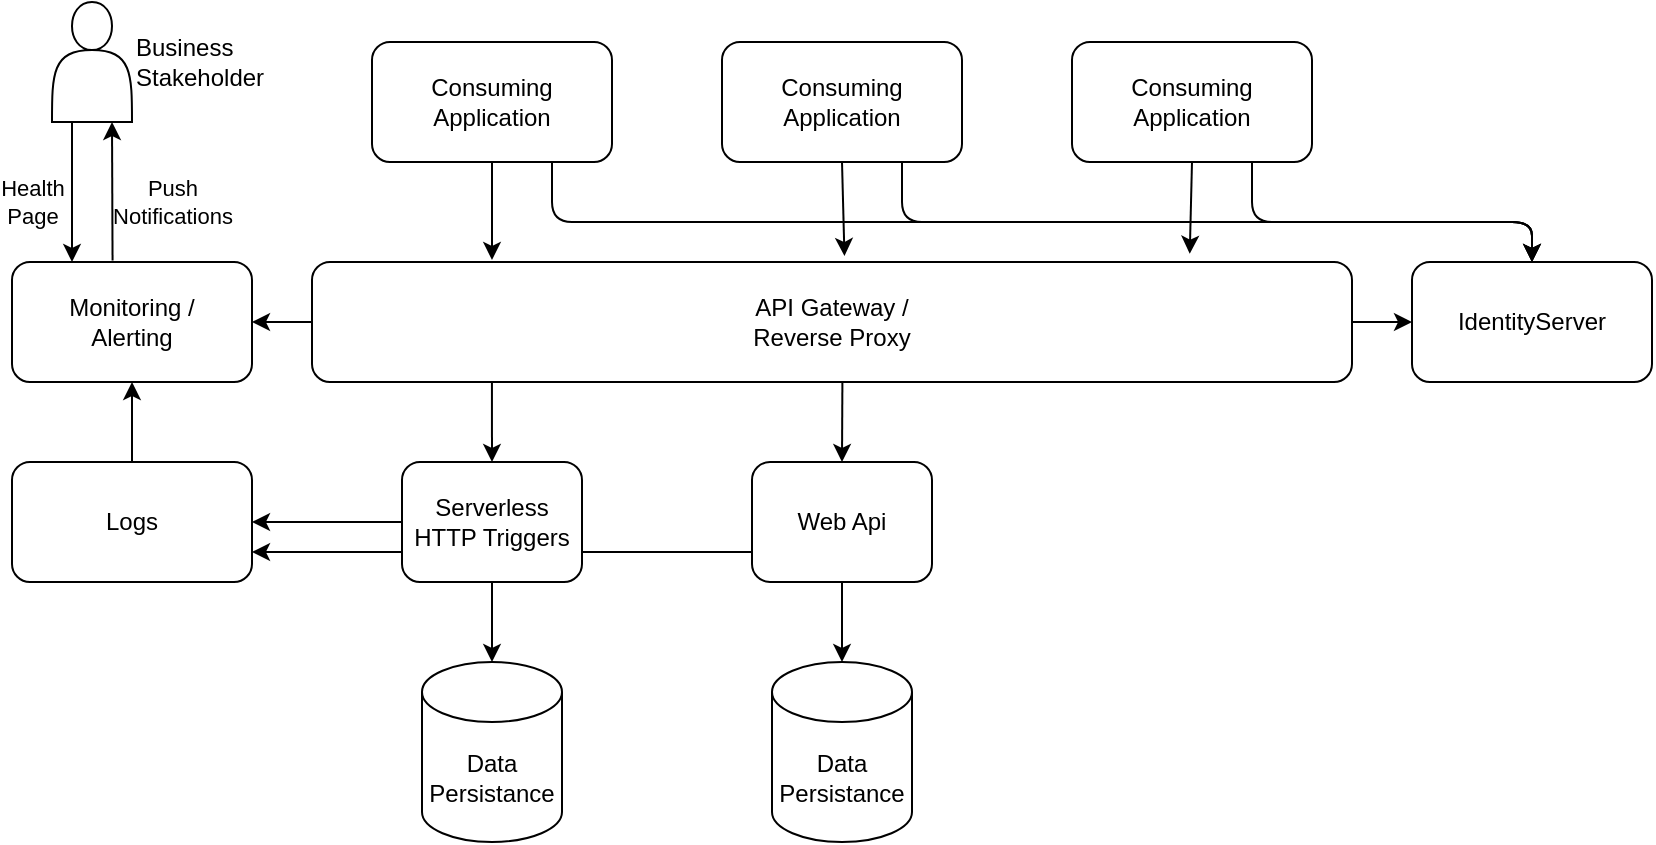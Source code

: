 <mxfile>
    <diagram id="Lrq9DPo8ex4nLZLdA5YU" name="Page-1">
        <mxGraphModel dx="1428" dy="738" grid="1" gridSize="10" guides="1" tooltips="1" connect="1" arrows="1" fold="1" page="1" pageScale="1" pageWidth="850" pageHeight="1100" math="0" shadow="0">
            <root>
                <mxCell id="0"/>
                <mxCell id="1" parent="0"/>
                <mxCell id="63" style="edgeStyle=none;rounded=1;jumpStyle=none;html=1;exitX=0;exitY=0.75;exitDx=0;exitDy=0;entryX=1;entryY=0.75;entryDx=0;entryDy=0;" edge="1" parent="1" source="21" target="60">
                    <mxGeometry relative="1" as="geometry"/>
                </mxCell>
                <mxCell id="8" value="Data&lt;br&gt;Persistance" style="shape=cylinder3;whiteSpace=wrap;html=1;boundedLbl=1;backgroundOutline=1;size=15;" vertex="1" parent="1">
                    <mxGeometry x="440" y="460" width="70" height="90" as="geometry"/>
                </mxCell>
                <mxCell id="54" style="edgeStyle=none;rounded=1;jumpStyle=none;html=1;exitX=0;exitY=0.5;exitDx=0;exitDy=0;" edge="1" parent="1" source="20" target="41">
                    <mxGeometry relative="1" as="geometry"/>
                </mxCell>
                <mxCell id="72" style="edgeStyle=none;rounded=1;jumpStyle=none;html=1;exitX=1;exitY=0.5;exitDx=0;exitDy=0;entryX=0;entryY=0.5;entryDx=0;entryDy=0;" edge="1" parent="1" source="20" target="65">
                    <mxGeometry relative="1" as="geometry"/>
                </mxCell>
                <mxCell id="20" value="API Gateway /&lt;br&gt;Reverse Proxy" style="rounded=1;whiteSpace=wrap;html=1;" vertex="1" parent="1">
                    <mxGeometry x="210" y="260" width="520" height="60" as="geometry"/>
                </mxCell>
                <mxCell id="22" style="edgeStyle=none;jumpStyle=none;html=1;exitX=0.5;exitY=1;exitDx=0;exitDy=0;entryX=0.5;entryY=0;entryDx=0;entryDy=0;entryPerimeter=0;" edge="1" parent="1" source="21" target="8">
                    <mxGeometry relative="1" as="geometry"/>
                </mxCell>
                <mxCell id="21" value="Web Api" style="rounded=1;whiteSpace=wrap;html=1;" vertex="1" parent="1">
                    <mxGeometry x="430" y="360" width="90" height="60" as="geometry"/>
                </mxCell>
                <mxCell id="38" style="edgeStyle=none;rounded=1;jumpStyle=none;html=1;exitX=0.5;exitY=1;exitDx=0;exitDy=0;" edge="1" parent="1" source="33">
                    <mxGeometry relative="1" as="geometry">
                        <mxPoint x="300" y="259" as="targetPoint"/>
                    </mxGeometry>
                </mxCell>
                <mxCell id="71" style="edgeStyle=none;rounded=1;jumpStyle=none;html=1;exitX=0.75;exitY=1;exitDx=0;exitDy=0;" edge="1" parent="1" source="33">
                    <mxGeometry relative="1" as="geometry">
                        <mxPoint x="820" y="260" as="targetPoint"/>
                        <Array as="points">
                            <mxPoint x="330" y="240"/>
                            <mxPoint x="820" y="240"/>
                        </Array>
                    </mxGeometry>
                </mxCell>
                <mxCell id="33" value="Consuming&lt;br&gt;Application" style="rounded=1;whiteSpace=wrap;html=1;" vertex="1" parent="1">
                    <mxGeometry x="240" y="150" width="120" height="60" as="geometry"/>
                </mxCell>
                <mxCell id="36" style="edgeStyle=none;jumpStyle=none;html=1;entryX=0.5;entryY=0;entryDx=0;entryDy=0;exitX=0.51;exitY=1;exitDx=0;exitDy=0;exitPerimeter=0;" edge="1" parent="1" source="20" target="21">
                    <mxGeometry relative="1" as="geometry">
                        <mxPoint x="378" y="320" as="sourcePoint"/>
                        <mxPoint x="390" y="550" as="targetPoint"/>
                    </mxGeometry>
                </mxCell>
                <mxCell id="50" style="edgeStyle=none;rounded=1;jumpStyle=none;html=1;entryX=0.75;entryY=1;entryDx=0;entryDy=0;exitX=0.419;exitY=-0.013;exitDx=0;exitDy=0;exitPerimeter=0;" edge="1" parent="1" source="41" target="47">
                    <mxGeometry relative="1" as="geometry">
                        <mxPoint x="110" y="240" as="sourcePoint"/>
                    </mxGeometry>
                </mxCell>
                <mxCell id="51" value="Push&lt;br&gt;Notifications" style="edgeLabel;html=1;align=center;verticalAlign=middle;resizable=0;points=[];" vertex="1" connectable="0" parent="50">
                    <mxGeometry x="0.19" relative="1" as="geometry">
                        <mxPoint x="30" y="12" as="offset"/>
                    </mxGeometry>
                </mxCell>
                <mxCell id="41" value="Monitoring /&lt;br&gt;Alerting" style="rounded=1;whiteSpace=wrap;html=1;" vertex="1" parent="1">
                    <mxGeometry x="60" y="260" width="120" height="60" as="geometry"/>
                </mxCell>
                <mxCell id="44" style="edgeStyle=none;rounded=1;jumpStyle=none;html=1;exitX=0.5;exitY=1;exitDx=0;exitDy=0;entryX=0.512;entryY=-0.05;entryDx=0;entryDy=0;entryPerimeter=0;" edge="1" parent="1" source="43" target="20">
                    <mxGeometry relative="1" as="geometry"/>
                </mxCell>
                <mxCell id="70" style="edgeStyle=none;rounded=1;jumpStyle=none;html=1;exitX=0.75;exitY=1;exitDx=0;exitDy=0;" edge="1" parent="1" source="43">
                    <mxGeometry relative="1" as="geometry">
                        <mxPoint x="820" y="260" as="targetPoint"/>
                        <Array as="points">
                            <mxPoint x="505" y="240"/>
                            <mxPoint x="820" y="240"/>
                        </Array>
                    </mxGeometry>
                </mxCell>
                <mxCell id="43" value="Consuming&lt;br&gt;Application" style="rounded=1;whiteSpace=wrap;html=1;" vertex="1" parent="1">
                    <mxGeometry x="415" y="150" width="120" height="60" as="geometry"/>
                </mxCell>
                <mxCell id="46" style="edgeStyle=none;rounded=1;jumpStyle=none;html=1;exitX=0.5;exitY=1;exitDx=0;exitDy=0;entryX=0.844;entryY=-0.069;entryDx=0;entryDy=0;entryPerimeter=0;" edge="1" parent="1" source="45" target="20">
                    <mxGeometry relative="1" as="geometry"/>
                </mxCell>
                <mxCell id="69" style="edgeStyle=none;rounded=1;jumpStyle=none;html=1;exitX=0.75;exitY=1;exitDx=0;exitDy=0;entryX=0.5;entryY=0;entryDx=0;entryDy=0;" edge="1" parent="1" source="45" target="65">
                    <mxGeometry relative="1" as="geometry">
                        <Array as="points">
                            <mxPoint x="680" y="240"/>
                            <mxPoint x="820" y="240"/>
                        </Array>
                    </mxGeometry>
                </mxCell>
                <mxCell id="45" value="Consuming&lt;br&gt;Application" style="rounded=1;whiteSpace=wrap;html=1;" vertex="1" parent="1">
                    <mxGeometry x="590" y="150" width="120" height="60" as="geometry"/>
                </mxCell>
                <mxCell id="49" style="edgeStyle=none;rounded=1;jumpStyle=none;html=1;exitX=0.25;exitY=1;exitDx=0;exitDy=0;entryX=0.25;entryY=0;entryDx=0;entryDy=0;" edge="1" parent="1" source="47" target="41">
                    <mxGeometry relative="1" as="geometry"/>
                </mxCell>
                <mxCell id="53" value="Health&lt;br&gt;Page" style="edgeLabel;html=1;align=center;verticalAlign=middle;resizable=0;points=[];" vertex="1" connectable="0" parent="49">
                    <mxGeometry x="0.319" relative="1" as="geometry">
                        <mxPoint x="-20" y="-6" as="offset"/>
                    </mxGeometry>
                </mxCell>
                <mxCell id="47" value="Business&lt;br&gt;Stakeholder" style="shape=actor;whiteSpace=wrap;html=1;verticalAlign=middle;labelPosition=right;verticalLabelPosition=middle;align=left;" vertex="1" parent="1">
                    <mxGeometry x="80" y="130" width="40" height="60" as="geometry"/>
                </mxCell>
                <mxCell id="57" value="" style="edgeStyle=none;rounded=1;jumpStyle=none;html=1;" edge="1" parent="1" source="55" target="56">
                    <mxGeometry relative="1" as="geometry"/>
                </mxCell>
                <mxCell id="62" value="" style="edgeStyle=none;rounded=1;jumpStyle=none;html=1;" edge="1" parent="1" source="55" target="60">
                    <mxGeometry relative="1" as="geometry"/>
                </mxCell>
                <mxCell id="55" value="Serverless HTTP Triggers" style="rounded=1;whiteSpace=wrap;html=1;" vertex="1" parent="1">
                    <mxGeometry x="255" y="360" width="90" height="60" as="geometry"/>
                </mxCell>
                <mxCell id="56" value="Data&lt;br&gt;Persistance" style="shape=cylinder3;whiteSpace=wrap;html=1;boundedLbl=1;backgroundOutline=1;size=15;" vertex="1" parent="1">
                    <mxGeometry x="265" y="460" width="70" height="90" as="geometry"/>
                </mxCell>
                <mxCell id="59" style="edgeStyle=none;jumpStyle=none;html=1;entryX=0.5;entryY=0;entryDx=0;entryDy=0;exitX=0.173;exitY=1;exitDx=0;exitDy=0;exitPerimeter=0;" edge="1" parent="1" source="20" target="55">
                    <mxGeometry relative="1" as="geometry">
                        <mxPoint x="320" y="340" as="sourcePoint"/>
                        <mxPoint x="485" y="370" as="targetPoint"/>
                    </mxGeometry>
                </mxCell>
                <mxCell id="61" value="" style="edgeStyle=none;rounded=1;jumpStyle=none;html=1;" edge="1" parent="1" source="60" target="41">
                    <mxGeometry relative="1" as="geometry"/>
                </mxCell>
                <mxCell id="60" value="Logs" style="rounded=1;whiteSpace=wrap;html=1;" vertex="1" parent="1">
                    <mxGeometry x="60" y="360" width="120" height="60" as="geometry"/>
                </mxCell>
                <mxCell id="65" value="IdentityServer" style="rounded=1;whiteSpace=wrap;html=1;" vertex="1" parent="1">
                    <mxGeometry x="760" y="260" width="120" height="60" as="geometry"/>
                </mxCell>
            </root>
        </mxGraphModel>
    </diagram>
</mxfile>